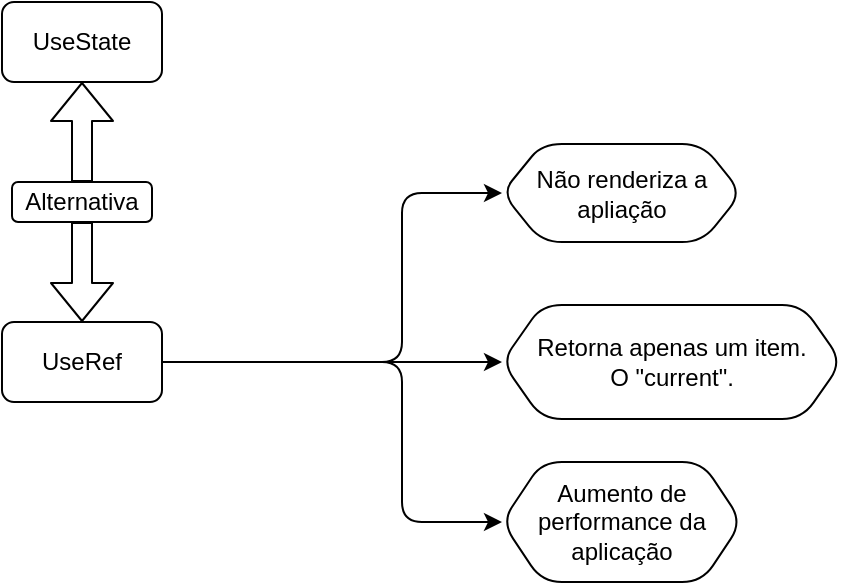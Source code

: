 <mxfile>
    <diagram id="YGmdauTAda676gVmRyVe" name="Página-1">
        <mxGraphModel dx="558" dy="478" grid="0" gridSize="10" guides="1" tooltips="1" connect="1" arrows="1" fold="1" page="1" pageScale="1" pageWidth="827" pageHeight="1169" math="0" shadow="0">
            <root>
                <mxCell id="0"/>
                <mxCell id="1" parent="0"/>
                <mxCell id="2" value="" style="shape=flexArrow;endArrow=classic;startArrow=none;html=1;exitX=0.5;exitY=0;exitDx=0;exitDy=0;entryX=0.5;entryY=1;entryDx=0;entryDy=0;strokeColor=default;" edge="1" parent="1" source="4" target="3">
                    <mxGeometry width="100" height="100" relative="1" as="geometry">
                        <mxPoint x="240" y="250" as="sourcePoint"/>
                        <mxPoint x="270" y="190" as="targetPoint"/>
                        <Array as="points"/>
                    </mxGeometry>
                </mxCell>
                <mxCell id="3" value="UseState" style="rounded=1;whiteSpace=wrap;html=1;strokeColor=default;" vertex="1" parent="1">
                    <mxGeometry x="280" y="150" width="80" height="40" as="geometry"/>
                </mxCell>
                <mxCell id="4" value="Alternativa" style="rounded=1;whiteSpace=wrap;html=1;strokeColor=default;" vertex="1" parent="1">
                    <mxGeometry x="285" y="240" width="70" height="20" as="geometry"/>
                </mxCell>
                <mxCell id="5" value="&lt;span&gt;UseRef&lt;/span&gt;" style="rounded=1;whiteSpace=wrap;html=1;strokeColor=default;" vertex="1" parent="1">
                    <mxGeometry x="280" y="310" width="80" height="40" as="geometry"/>
                </mxCell>
                <mxCell id="6" value="" style="edgeStyle=elbowEdgeStyle;elbow=horizontal;endArrow=classic;html=1;startArrow=none;exitX=1;exitY=0.5;exitDx=0;exitDy=0;entryX=0;entryY=0.5;entryDx=0;entryDy=0;strokeColor=default;" edge="1" parent="1" source="5" target="8">
                    <mxGeometry width="50" height="50" relative="1" as="geometry">
                        <mxPoint x="430" y="330" as="sourcePoint"/>
                        <mxPoint x="530" y="250" as="targetPoint"/>
                        <Array as="points">
                            <mxPoint x="480" y="300"/>
                            <mxPoint x="490" y="280"/>
                            <mxPoint x="460" y="310"/>
                            <mxPoint x="490" y="250"/>
                            <mxPoint x="490" y="310"/>
                        </Array>
                    </mxGeometry>
                </mxCell>
                <mxCell id="7" value="" style="edgeStyle=elbowEdgeStyle;elbow=horizontal;endArrow=classic;html=1;startArrow=none;exitX=1;exitY=0.5;exitDx=0;exitDy=0;entryX=0;entryY=0.5;entryDx=0;entryDy=0;strokeColor=default;" edge="1" parent="1" source="5" target="9">
                    <mxGeometry width="50" height="50" relative="1" as="geometry">
                        <mxPoint x="440" y="340" as="sourcePoint"/>
                        <mxPoint x="530" y="410" as="targetPoint"/>
                        <Array as="points">
                            <mxPoint x="480" y="380"/>
                            <mxPoint x="440" y="410"/>
                            <mxPoint x="490" y="370"/>
                            <mxPoint x="500" y="260"/>
                            <mxPoint x="500" y="320"/>
                        </Array>
                    </mxGeometry>
                </mxCell>
                <mxCell id="8" value="Não renderiza a apliação" style="shape=hexagon;perimeter=hexagonPerimeter2;whiteSpace=wrap;html=1;fixedSize=1;rounded=1;strokeColor=default;" vertex="1" parent="1">
                    <mxGeometry x="530" y="221" width="120" height="49" as="geometry"/>
                </mxCell>
                <mxCell id="9" value="Aumento de performance da aplicação" style="shape=hexagon;perimeter=hexagonPerimeter2;whiteSpace=wrap;html=1;fixedSize=1;rounded=1;strokeColor=default;" vertex="1" parent="1">
                    <mxGeometry x="530" y="380" width="120" height="60" as="geometry"/>
                </mxCell>
                <mxCell id="10" value="" style="endArrow=classic;html=1;exitX=1;exitY=0.5;exitDx=0;exitDy=0;entryX=0;entryY=0.5;entryDx=0;entryDy=0;strokeColor=default;" edge="1" parent="1" source="5" target="11">
                    <mxGeometry width="50" height="50" relative="1" as="geometry">
                        <mxPoint x="410" y="360" as="sourcePoint"/>
                        <mxPoint x="530" y="330" as="targetPoint"/>
                    </mxGeometry>
                </mxCell>
                <mxCell id="11" value="Retorna apenas um item. &lt;br&gt;O &quot;current&quot;." style="shape=hexagon;perimeter=hexagonPerimeter2;whiteSpace=wrap;html=1;fixedSize=1;rounded=1;strokeColor=default;" vertex="1" parent="1">
                    <mxGeometry x="530" y="301.5" width="170" height="57" as="geometry"/>
                </mxCell>
                <mxCell id="12" value="" style="shape=flexArrow;endArrow=classic;html=1;entryX=0.5;entryY=0;entryDx=0;entryDy=0;strokeColor=default;" edge="1" parent="1" target="5">
                    <mxGeometry width="50" height="50" relative="1" as="geometry">
                        <mxPoint x="320" y="260" as="sourcePoint"/>
                        <mxPoint x="325" y="290" as="targetPoint"/>
                    </mxGeometry>
                </mxCell>
            </root>
        </mxGraphModel>
    </diagram>
</mxfile>